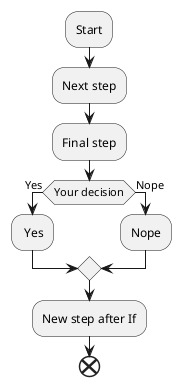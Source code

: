 @startuml
:Start;
:Next step;
:Final step;
if (Your decision) then (Yes)
: Yes;
else (Nope)
:Nope;
endIf
:New step after If;
end
@enduml
